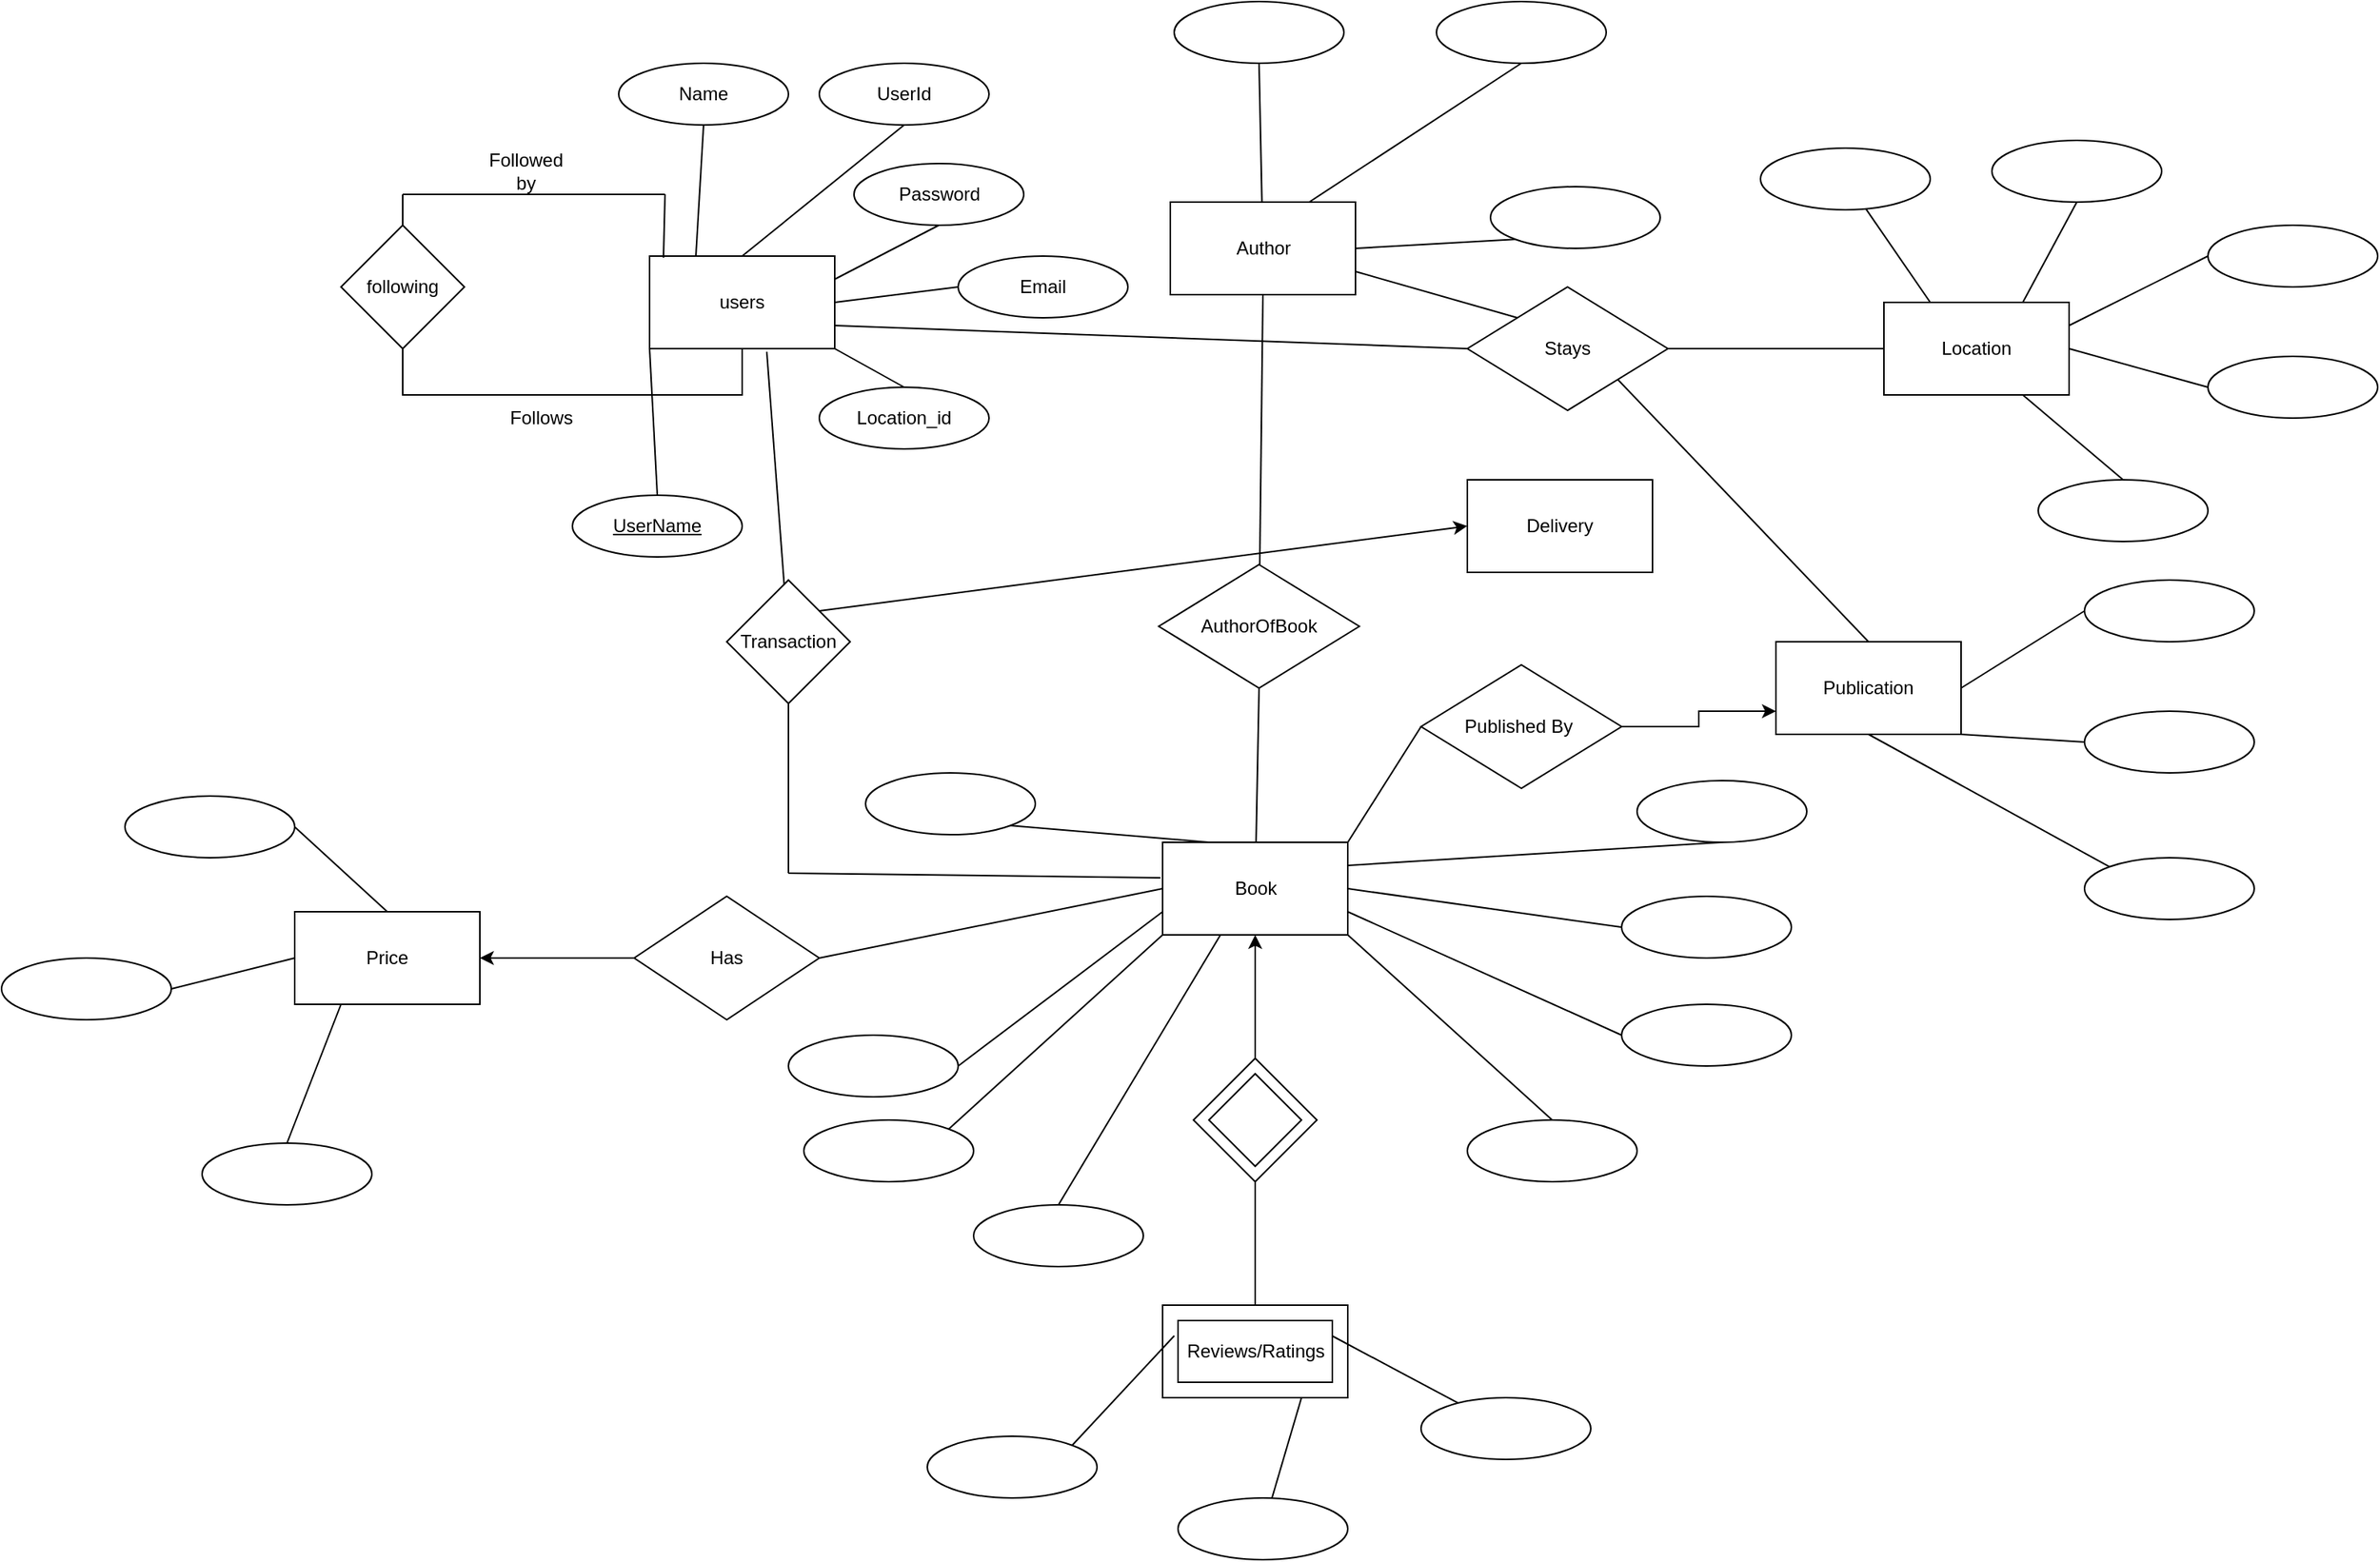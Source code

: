 <mxfile version="20.0.1" type="github">
  <diagram id="R2lEEEUBdFMjLlhIrx00" name="Page-1">
    <mxGraphModel dx="3690" dy="1287" grid="1" gridSize="10" guides="1" tooltips="1" connect="1" arrows="1" fold="1" page="1" pageScale="1" pageWidth="850" pageHeight="1100" math="0" shadow="0" extFonts="Permanent Marker^https://fonts.googleapis.com/css?family=Permanent+Marker">
      <root>
        <mxCell id="0" />
        <mxCell id="1" parent="0" />
        <mxCell id="627nwjCK-Lk3CUR_q3PW-1" value="Book" style="rounded=0;whiteSpace=wrap;html=1;" parent="1" vertex="1">
          <mxGeometry x="-67.5" y="595" width="120" height="60" as="geometry" />
        </mxCell>
        <mxCell id="627nwjCK-Lk3CUR_q3PW-2" value="Publication" style="rounded=0;whiteSpace=wrap;html=1;" parent="1" vertex="1">
          <mxGeometry x="330" y="465" width="120" height="60" as="geometry" />
        </mxCell>
        <mxCell id="CtvvaNPGMJ7My_9c88Tm-3" value="users" style="rounded=0;whiteSpace=wrap;html=1;" parent="1" vertex="1">
          <mxGeometry x="-400" y="215" width="120" height="60" as="geometry" />
        </mxCell>
        <mxCell id="CtvvaNPGMJ7My_9c88Tm-4" value="Author" style="rounded=0;whiteSpace=wrap;html=1;" parent="1" vertex="1">
          <mxGeometry x="-62.5" y="180" width="120" height="60" as="geometry" />
        </mxCell>
        <mxCell id="CtvvaNPGMJ7My_9c88Tm-5" value="Delivery" style="rounded=0;whiteSpace=wrap;html=1;" parent="1" vertex="1">
          <mxGeometry x="130" y="360" width="120" height="60" as="geometry" />
        </mxCell>
        <mxCell id="CtvvaNPGMJ7My_9c88Tm-10" value="AuthorOfBook" style="rhombus;whiteSpace=wrap;html=1;" parent="1" vertex="1">
          <mxGeometry x="-70" y="415" width="130" height="80" as="geometry" />
        </mxCell>
        <mxCell id="CtvvaNPGMJ7My_9c88Tm-11" value="" style="endArrow=none;html=1;rounded=0;entryX=0.5;entryY=1;entryDx=0;entryDy=0;" parent="1" source="CtvvaNPGMJ7My_9c88Tm-10" target="CtvvaNPGMJ7My_9c88Tm-4" edge="1">
          <mxGeometry width="50" height="50" relative="1" as="geometry">
            <mxPoint x="-70" y="435" as="sourcePoint" />
            <mxPoint x="-20" y="385" as="targetPoint" />
          </mxGeometry>
        </mxCell>
        <mxCell id="CtvvaNPGMJ7My_9c88Tm-14" value="" style="endArrow=none;html=1;rounded=0;exitX=0.5;exitY=1;exitDx=0;exitDy=0;" parent="1" source="CtvvaNPGMJ7My_9c88Tm-10" target="627nwjCK-Lk3CUR_q3PW-1" edge="1">
          <mxGeometry width="50" height="50" relative="1" as="geometry">
            <mxPoint x="-70" y="435" as="sourcePoint" />
            <mxPoint x="-20" y="385" as="targetPoint" />
          </mxGeometry>
        </mxCell>
        <mxCell id="CtvvaNPGMJ7My_9c88Tm-15" value="following" style="rhombus;whiteSpace=wrap;html=1;" parent="1" vertex="1">
          <mxGeometry x="-600" y="195" width="80" height="80" as="geometry" />
        </mxCell>
        <mxCell id="CtvvaNPGMJ7My_9c88Tm-16" value="" style="endArrow=none;html=1;rounded=0;exitX=0.5;exitY=1;exitDx=0;exitDy=0;" parent="1" source="CtvvaNPGMJ7My_9c88Tm-3" target="CtvvaNPGMJ7My_9c88Tm-15" edge="1">
          <mxGeometry width="50" height="50" relative="1" as="geometry">
            <mxPoint x="-260" y="225" as="sourcePoint" />
            <mxPoint x="-630" y="305" as="targetPoint" />
            <Array as="points">
              <mxPoint x="-340" y="305" />
              <mxPoint x="-560" y="305" />
            </Array>
          </mxGeometry>
        </mxCell>
        <mxCell id="CtvvaNPGMJ7My_9c88Tm-17" value="" style="endArrow=none;html=1;rounded=0;" parent="1" edge="1">
          <mxGeometry width="50" height="50" relative="1" as="geometry">
            <mxPoint x="-560" y="175" as="sourcePoint" />
            <mxPoint x="-390" y="175" as="targetPoint" />
          </mxGeometry>
        </mxCell>
        <mxCell id="CtvvaNPGMJ7My_9c88Tm-18" value="" style="endArrow=none;html=1;rounded=0;exitX=0.075;exitY=0.017;exitDx=0;exitDy=0;exitPerimeter=0;" parent="1" source="CtvvaNPGMJ7My_9c88Tm-3" edge="1">
          <mxGeometry width="50" height="50" relative="1" as="geometry">
            <mxPoint x="-390" y="205" as="sourcePoint" />
            <mxPoint x="-390" y="175" as="targetPoint" />
          </mxGeometry>
        </mxCell>
        <mxCell id="CtvvaNPGMJ7My_9c88Tm-19" value="" style="endArrow=none;html=1;rounded=0;" parent="1" source="CtvvaNPGMJ7My_9c88Tm-15" edge="1">
          <mxGeometry width="50" height="50" relative="1" as="geometry">
            <mxPoint x="-280" y="195" as="sourcePoint" />
            <mxPoint x="-560" y="175" as="targetPoint" />
          </mxGeometry>
        </mxCell>
        <mxCell id="CtvvaNPGMJ7My_9c88Tm-20" value="Follows" style="text;html=1;strokeColor=none;fillColor=none;align=center;verticalAlign=middle;whiteSpace=wrap;rounded=0;" parent="1" vertex="1">
          <mxGeometry x="-500" y="305" width="60" height="30" as="geometry" />
        </mxCell>
        <mxCell id="CtvvaNPGMJ7My_9c88Tm-21" value="Followed by" style="text;html=1;strokeColor=none;fillColor=none;align=center;verticalAlign=middle;whiteSpace=wrap;rounded=0;" parent="1" vertex="1">
          <mxGeometry x="-510" y="145" width="60" height="30" as="geometry" />
        </mxCell>
        <mxCell id="CtvvaNPGMJ7My_9c88Tm-22" value="Transaction" style="rhombus;whiteSpace=wrap;html=1;" parent="1" vertex="1">
          <mxGeometry x="-350" y="425" width="80" height="80" as="geometry" />
        </mxCell>
        <mxCell id="CtvvaNPGMJ7My_9c88Tm-23" value="" style="endArrow=none;html=1;rounded=0;exitX=0.633;exitY=1.033;exitDx=0;exitDy=0;exitPerimeter=0;" parent="1" source="CtvvaNPGMJ7My_9c88Tm-3" target="CtvvaNPGMJ7My_9c88Tm-22" edge="1">
          <mxGeometry width="50" height="50" relative="1" as="geometry">
            <mxPoint x="-80" y="485" as="sourcePoint" />
            <mxPoint x="-30" y="435" as="targetPoint" />
          </mxGeometry>
        </mxCell>
        <mxCell id="CtvvaNPGMJ7My_9c88Tm-24" value="" style="endArrow=none;html=1;rounded=0;exitX=0.5;exitY=1;exitDx=0;exitDy=0;" parent="1" source="CtvvaNPGMJ7My_9c88Tm-22" edge="1">
          <mxGeometry width="50" height="50" relative="1" as="geometry">
            <mxPoint x="-80" y="485" as="sourcePoint" />
            <mxPoint x="-310" y="615" as="targetPoint" />
          </mxGeometry>
        </mxCell>
        <mxCell id="CtvvaNPGMJ7My_9c88Tm-25" value="" style="endArrow=none;html=1;rounded=0;entryX=-0.012;entryY=0.383;entryDx=0;entryDy=0;entryPerimeter=0;" parent="1" target="627nwjCK-Lk3CUR_q3PW-1" edge="1">
          <mxGeometry width="50" height="50" relative="1" as="geometry">
            <mxPoint x="-310" y="615" as="sourcePoint" />
            <mxPoint x="-30" y="435" as="targetPoint" />
          </mxGeometry>
        </mxCell>
        <mxCell id="CtvvaNPGMJ7My_9c88Tm-26" value="" style="endArrow=classic;html=1;rounded=0;entryX=0;entryY=0.5;entryDx=0;entryDy=0;exitX=1;exitY=0;exitDx=0;exitDy=0;" parent="1" source="CtvvaNPGMJ7My_9c88Tm-22" target="CtvvaNPGMJ7My_9c88Tm-5" edge="1">
          <mxGeometry width="50" height="50" relative="1" as="geometry">
            <mxPoint y="495" as="sourcePoint" />
            <mxPoint x="50" y="445" as="targetPoint" />
          </mxGeometry>
        </mxCell>
        <mxCell id="CtvvaNPGMJ7My_9c88Tm-30" value="" style="group" parent="1" vertex="1" connectable="0">
          <mxGeometry x="-67.5" y="895" width="120" height="60" as="geometry" />
        </mxCell>
        <mxCell id="CtvvaNPGMJ7My_9c88Tm-27" value="" style="rounded=0;whiteSpace=wrap;html=1;" parent="CtvvaNPGMJ7My_9c88Tm-30" vertex="1">
          <mxGeometry width="120" height="60" as="geometry" />
        </mxCell>
        <mxCell id="CtvvaNPGMJ7My_9c88Tm-29" value="Reviews/Ratings" style="rounded=0;whiteSpace=wrap;html=1;" parent="CtvvaNPGMJ7My_9c88Tm-30" vertex="1">
          <mxGeometry x="10" y="10" width="100" height="40" as="geometry" />
        </mxCell>
        <mxCell id="CtvvaNPGMJ7My_9c88Tm-32" value="" style="endArrow=none;html=1;rounded=0;exitX=0.5;exitY=1;exitDx=0;exitDy=0;entryX=0.5;entryY=0;entryDx=0;entryDy=0;" parent="1" source="CtvvaNPGMJ7My_9c88Tm-28" target="CtvvaNPGMJ7My_9c88Tm-27" edge="1">
          <mxGeometry width="50" height="50" relative="1" as="geometry">
            <mxPoint y="825" as="sourcePoint" />
            <mxPoint x="50" y="775" as="targetPoint" />
          </mxGeometry>
        </mxCell>
        <mxCell id="CtvvaNPGMJ7My_9c88Tm-34" value="" style="group" parent="1" vertex="1" connectable="0">
          <mxGeometry x="-47.5" y="735" width="80" height="80" as="geometry" />
        </mxCell>
        <mxCell id="CtvvaNPGMJ7My_9c88Tm-28" value="" style="rhombus;whiteSpace=wrap;html=1;" parent="CtvvaNPGMJ7My_9c88Tm-34" vertex="1">
          <mxGeometry width="80" height="80" as="geometry" />
        </mxCell>
        <mxCell id="CtvvaNPGMJ7My_9c88Tm-33" value="" style="rhombus;whiteSpace=wrap;html=1;" parent="CtvvaNPGMJ7My_9c88Tm-34" vertex="1">
          <mxGeometry x="10" y="10" width="60" height="60" as="geometry" />
        </mxCell>
        <mxCell id="CtvvaNPGMJ7My_9c88Tm-35" value="" style="endArrow=classic;html=1;rounded=0;entryX=0.5;entryY=1;entryDx=0;entryDy=0;exitX=0.5;exitY=0;exitDx=0;exitDy=0;" parent="1" source="CtvvaNPGMJ7My_9c88Tm-28" target="627nwjCK-Lk3CUR_q3PW-1" edge="1">
          <mxGeometry width="50" height="50" relative="1" as="geometry">
            <mxPoint x="-70" y="725" as="sourcePoint" />
            <mxPoint x="-30" y="755" as="targetPoint" />
          </mxGeometry>
        </mxCell>
        <mxCell id="RWPysZZRdbQjG4ovfCux-2" value="" style="ellipse;whiteSpace=wrap;html=1;" vertex="1" parent="1">
          <mxGeometry x="530" y="605" width="110" height="40" as="geometry" />
        </mxCell>
        <mxCell id="RWPysZZRdbQjG4ovfCux-3" value="" style="ellipse;whiteSpace=wrap;html=1;" vertex="1" parent="1">
          <mxGeometry x="530" y="510" width="110" height="40" as="geometry" />
        </mxCell>
        <mxCell id="RWPysZZRdbQjG4ovfCux-4" value="" style="ellipse;whiteSpace=wrap;html=1;" vertex="1" parent="1">
          <mxGeometry x="530" y="425" width="110" height="40" as="geometry" />
        </mxCell>
        <mxCell id="RWPysZZRdbQjG4ovfCux-6" value="" style="ellipse;whiteSpace=wrap;html=1;" vertex="1" parent="1">
          <mxGeometry x="240" y="555" width="110" height="40" as="geometry" />
        </mxCell>
        <mxCell id="RWPysZZRdbQjG4ovfCux-7" value="" style="ellipse;whiteSpace=wrap;html=1;" vertex="1" parent="1">
          <mxGeometry x="-260" y="550" width="110" height="40" as="geometry" />
        </mxCell>
        <mxCell id="RWPysZZRdbQjG4ovfCux-8" value="" style="ellipse;whiteSpace=wrap;html=1;" vertex="1" parent="1">
          <mxGeometry x="-300" y="775" width="110" height="40" as="geometry" />
        </mxCell>
        <mxCell id="RWPysZZRdbQjG4ovfCux-9" value="" style="ellipse;whiteSpace=wrap;html=1;" vertex="1" parent="1">
          <mxGeometry x="230" y="700" width="110" height="40" as="geometry" />
        </mxCell>
        <mxCell id="RWPysZZRdbQjG4ovfCux-10" value="" style="ellipse;whiteSpace=wrap;html=1;" vertex="1" parent="1">
          <mxGeometry x="-310" y="720" width="110" height="40" as="geometry" />
        </mxCell>
        <mxCell id="RWPysZZRdbQjG4ovfCux-11" value="" style="ellipse;whiteSpace=wrap;html=1;" vertex="1" parent="1">
          <mxGeometry x="-190" y="830" width="110" height="40" as="geometry" />
        </mxCell>
        <mxCell id="RWPysZZRdbQjG4ovfCux-12" value="" style="ellipse;whiteSpace=wrap;html=1;" vertex="1" parent="1">
          <mxGeometry x="230" y="630" width="110" height="40" as="geometry" />
        </mxCell>
        <mxCell id="RWPysZZRdbQjG4ovfCux-13" value="" style="ellipse;whiteSpace=wrap;html=1;" vertex="1" parent="1">
          <mxGeometry x="130" y="775" width="110" height="40" as="geometry" />
        </mxCell>
        <mxCell id="RWPysZZRdbQjG4ovfCux-18" value="" style="endArrow=none;html=1;rounded=0;exitX=1;exitY=1;exitDx=0;exitDy=0;entryX=0;entryY=0.5;entryDx=0;entryDy=0;" edge="1" parent="1" source="627nwjCK-Lk3CUR_q3PW-2" target="RWPysZZRdbQjG4ovfCux-3">
          <mxGeometry width="50" height="50" relative="1" as="geometry">
            <mxPoint x="360" y="535" as="sourcePoint" />
            <mxPoint x="410" y="485" as="targetPoint" />
          </mxGeometry>
        </mxCell>
        <mxCell id="RWPysZZRdbQjG4ovfCux-19" value="" style="endArrow=none;html=1;rounded=0;exitX=1;exitY=0.5;exitDx=0;exitDy=0;entryX=0;entryY=0.5;entryDx=0;entryDy=0;" edge="1" parent="1" source="627nwjCK-Lk3CUR_q3PW-2" target="RWPysZZRdbQjG4ovfCux-4">
          <mxGeometry width="50" height="50" relative="1" as="geometry">
            <mxPoint x="330" y="465" as="sourcePoint" />
            <mxPoint x="380" y="415" as="targetPoint" />
          </mxGeometry>
        </mxCell>
        <mxCell id="RWPysZZRdbQjG4ovfCux-20" value="" style="endArrow=none;html=1;rounded=0;exitX=1;exitY=0.25;exitDx=0;exitDy=0;entryX=0.5;entryY=1;entryDx=0;entryDy=0;" edge="1" parent="1" source="627nwjCK-Lk3CUR_q3PW-1" target="RWPysZZRdbQjG4ovfCux-6">
          <mxGeometry width="50" height="50" relative="1" as="geometry">
            <mxPoint x="20" y="605" as="sourcePoint" />
            <mxPoint x="70" y="555" as="targetPoint" />
          </mxGeometry>
        </mxCell>
        <mxCell id="RWPysZZRdbQjG4ovfCux-21" value="" style="endArrow=none;html=1;rounded=0;entryX=0;entryY=0.5;entryDx=0;entryDy=0;exitX=1;exitY=0.75;exitDx=0;exitDy=0;" edge="1" parent="1" source="627nwjCK-Lk3CUR_q3PW-1" target="RWPysZZRdbQjG4ovfCux-9">
          <mxGeometry width="50" height="50" relative="1" as="geometry">
            <mxPoint x="100" y="695" as="sourcePoint" />
            <mxPoint x="150" y="645" as="targetPoint" />
          </mxGeometry>
        </mxCell>
        <mxCell id="RWPysZZRdbQjG4ovfCux-22" value="" style="endArrow=none;html=1;rounded=0;exitX=1;exitY=0.5;exitDx=0;exitDy=0;entryX=0;entryY=0.5;entryDx=0;entryDy=0;" edge="1" parent="1" source="627nwjCK-Lk3CUR_q3PW-1" target="RWPysZZRdbQjG4ovfCux-12">
          <mxGeometry width="50" height="50" relative="1" as="geometry">
            <mxPoint x="80" y="640" as="sourcePoint" />
            <mxPoint x="130" y="590" as="targetPoint" />
          </mxGeometry>
        </mxCell>
        <mxCell id="RWPysZZRdbQjG4ovfCux-23" value="" style="endArrow=none;html=1;rounded=0;exitX=0.5;exitY=0;exitDx=0;exitDy=0;entryX=1;entryY=1;entryDx=0;entryDy=0;" edge="1" parent="1" source="RWPysZZRdbQjG4ovfCux-13" target="627nwjCK-Lk3CUR_q3PW-1">
          <mxGeometry width="50" height="50" relative="1" as="geometry">
            <mxPoint x="70" y="715" as="sourcePoint" />
            <mxPoint x="120" y="665" as="targetPoint" />
          </mxGeometry>
        </mxCell>
        <mxCell id="RWPysZZRdbQjG4ovfCux-24" value="" style="endArrow=none;html=1;rounded=0;entryX=0.25;entryY=0;entryDx=0;entryDy=0;exitX=1;exitY=1;exitDx=0;exitDy=0;" edge="1" parent="1" source="RWPysZZRdbQjG4ovfCux-7" target="627nwjCK-Lk3CUR_q3PW-1">
          <mxGeometry width="50" height="50" relative="1" as="geometry">
            <mxPoint x="-130" y="560" as="sourcePoint" />
            <mxPoint x="-67.5" y="530" as="targetPoint" />
          </mxGeometry>
        </mxCell>
        <mxCell id="RWPysZZRdbQjG4ovfCux-25" value="" style="endArrow=none;html=1;rounded=0;entryX=0;entryY=1;entryDx=0;entryDy=0;exitX=1;exitY=0;exitDx=0;exitDy=0;" edge="1" parent="1" source="RWPysZZRdbQjG4ovfCux-8" target="627nwjCK-Lk3CUR_q3PW-1">
          <mxGeometry width="50" height="50" relative="1" as="geometry">
            <mxPoint x="-207.5" y="720" as="sourcePoint" />
            <mxPoint x="-157.5" y="670" as="targetPoint" />
          </mxGeometry>
        </mxCell>
        <mxCell id="RWPysZZRdbQjG4ovfCux-26" value="" style="endArrow=none;html=1;rounded=0;exitX=1;exitY=0.5;exitDx=0;exitDy=0;entryX=0;entryY=0.75;entryDx=0;entryDy=0;" edge="1" parent="1" source="RWPysZZRdbQjG4ovfCux-10" target="627nwjCK-Lk3CUR_q3PW-1">
          <mxGeometry width="50" height="50" relative="1" as="geometry">
            <mxPoint x="-150" y="705" as="sourcePoint" />
            <mxPoint x="-70" y="640" as="targetPoint" />
          </mxGeometry>
        </mxCell>
        <mxCell id="RWPysZZRdbQjG4ovfCux-27" value="" style="endArrow=none;html=1;rounded=0;exitX=0.5;exitY=0;exitDx=0;exitDy=0;" edge="1" parent="1" source="RWPysZZRdbQjG4ovfCux-11">
          <mxGeometry width="50" height="50" relative="1" as="geometry">
            <mxPoint x="-80" y="705" as="sourcePoint" />
            <mxPoint x="-30" y="655" as="targetPoint" />
          </mxGeometry>
        </mxCell>
        <mxCell id="RWPysZZRdbQjG4ovfCux-28" value="" style="endArrow=none;html=1;rounded=0;entryX=0.5;entryY=1;entryDx=0;entryDy=0;exitX=0;exitY=0;exitDx=0;exitDy=0;" edge="1" parent="1" source="RWPysZZRdbQjG4ovfCux-2" target="627nwjCK-Lk3CUR_q3PW-2">
          <mxGeometry width="50" height="50" relative="1" as="geometry">
            <mxPoint x="20" y="620" as="sourcePoint" />
            <mxPoint x="70" y="570" as="targetPoint" />
          </mxGeometry>
        </mxCell>
        <mxCell id="RWPysZZRdbQjG4ovfCux-29" value="" style="ellipse;whiteSpace=wrap;html=1;" vertex="1" parent="1">
          <mxGeometry x="145" y="170" width="110" height="40" as="geometry" />
        </mxCell>
        <mxCell id="RWPysZZRdbQjG4ovfCux-30" value="Email" style="ellipse;whiteSpace=wrap;html=1;" vertex="1" parent="1">
          <mxGeometry x="-200" y="215" width="110" height="40" as="geometry" />
        </mxCell>
        <mxCell id="RWPysZZRdbQjG4ovfCux-31" value="" style="ellipse;whiteSpace=wrap;html=1;" vertex="1" parent="1">
          <mxGeometry x="-60" y="50" width="110" height="40" as="geometry" />
        </mxCell>
        <mxCell id="RWPysZZRdbQjG4ovfCux-32" value="" style="ellipse;whiteSpace=wrap;html=1;" vertex="1" parent="1">
          <mxGeometry x="110" y="50" width="110" height="40" as="geometry" />
        </mxCell>
        <mxCell id="RWPysZZRdbQjG4ovfCux-33" value="&lt;u&gt;UserName&lt;/u&gt;" style="ellipse;whiteSpace=wrap;html=1;" vertex="1" parent="1">
          <mxGeometry x="-450" y="370" width="110" height="40" as="geometry" />
        </mxCell>
        <mxCell id="RWPysZZRdbQjG4ovfCux-35" value="Location_id" style="ellipse;whiteSpace=wrap;html=1;" vertex="1" parent="1">
          <mxGeometry x="-290" y="300" width="110" height="40" as="geometry" />
        </mxCell>
        <mxCell id="RWPysZZRdbQjG4ovfCux-36" value="Password" style="ellipse;whiteSpace=wrap;html=1;" vertex="1" parent="1">
          <mxGeometry x="-267.5" y="155" width="110" height="40" as="geometry" />
        </mxCell>
        <mxCell id="RWPysZZRdbQjG4ovfCux-37" value="Name" style="ellipse;whiteSpace=wrap;html=1;" vertex="1" parent="1">
          <mxGeometry x="-420" y="90" width="110" height="40" as="geometry" />
        </mxCell>
        <mxCell id="RWPysZZRdbQjG4ovfCux-38" value="UserId" style="ellipse;whiteSpace=wrap;html=1;" vertex="1" parent="1">
          <mxGeometry x="-290" y="90" width="110" height="40" as="geometry" />
        </mxCell>
        <mxCell id="RWPysZZRdbQjG4ovfCux-47" value="" style="endArrow=none;html=1;rounded=0;exitX=0.5;exitY=0;exitDx=0;exitDy=0;entryX=0;entryY=1;entryDx=0;entryDy=0;" edge="1" parent="1" source="RWPysZZRdbQjG4ovfCux-33" target="CtvvaNPGMJ7My_9c88Tm-3">
          <mxGeometry width="50" height="50" relative="1" as="geometry">
            <mxPoint x="-615" y="295" as="sourcePoint" />
            <mxPoint x="-455" y="275" as="targetPoint" />
          </mxGeometry>
        </mxCell>
        <mxCell id="RWPysZZRdbQjG4ovfCux-48" value="" style="endArrow=none;html=1;rounded=0;exitX=1;exitY=0.25;exitDx=0;exitDy=0;entryX=0.5;entryY=1;entryDx=0;entryDy=0;" edge="1" parent="1" source="CtvvaNPGMJ7My_9c88Tm-3" target="RWPysZZRdbQjG4ovfCux-36">
          <mxGeometry width="50" height="50" relative="1" as="geometry">
            <mxPoint x="-350" y="230" as="sourcePoint" />
            <mxPoint x="-190" y="210" as="targetPoint" />
          </mxGeometry>
        </mxCell>
        <mxCell id="RWPysZZRdbQjG4ovfCux-49" value="" style="endArrow=none;html=1;rounded=0;exitX=1;exitY=1;exitDx=0;exitDy=0;entryX=0.5;entryY=0;entryDx=0;entryDy=0;" edge="1" parent="1" source="CtvvaNPGMJ7My_9c88Tm-3" target="RWPysZZRdbQjG4ovfCux-35">
          <mxGeometry width="50" height="50" relative="1" as="geometry">
            <mxPoint x="-290" y="295" as="sourcePoint" />
            <mxPoint x="-130" y="275" as="targetPoint" />
          </mxGeometry>
        </mxCell>
        <mxCell id="RWPysZZRdbQjG4ovfCux-50" value="" style="endArrow=none;html=1;rounded=0;exitX=1;exitY=0.5;exitDx=0;exitDy=0;entryX=0;entryY=0.5;entryDx=0;entryDy=0;" edge="1" parent="1" source="CtvvaNPGMJ7My_9c88Tm-3" target="RWPysZZRdbQjG4ovfCux-30">
          <mxGeometry width="50" height="50" relative="1" as="geometry">
            <mxPoint x="-315" y="255" as="sourcePoint" />
            <mxPoint x="-155" y="235" as="targetPoint" />
          </mxGeometry>
        </mxCell>
        <mxCell id="RWPysZZRdbQjG4ovfCux-51" value="" style="endArrow=none;html=1;rounded=0;exitX=0.5;exitY=0;exitDx=0;exitDy=0;entryX=0.5;entryY=1;entryDx=0;entryDy=0;" edge="1" parent="1" source="CtvvaNPGMJ7My_9c88Tm-3" target="RWPysZZRdbQjG4ovfCux-38">
          <mxGeometry width="50" height="50" relative="1" as="geometry">
            <mxPoint x="-390" y="165" as="sourcePoint" />
            <mxPoint x="-230" y="145" as="targetPoint" />
          </mxGeometry>
        </mxCell>
        <mxCell id="RWPysZZRdbQjG4ovfCux-53" value="" style="endArrow=none;html=1;rounded=0;exitX=0.5;exitY=1;exitDx=0;exitDy=0;entryX=0.25;entryY=0;entryDx=0;entryDy=0;" edge="1" parent="1" source="RWPysZZRdbQjG4ovfCux-37" target="CtvvaNPGMJ7My_9c88Tm-3">
          <mxGeometry width="50" height="50" relative="1" as="geometry">
            <mxPoint x="-515" y="370" as="sourcePoint" />
            <mxPoint x="-380" y="280" as="targetPoint" />
          </mxGeometry>
        </mxCell>
        <mxCell id="RWPysZZRdbQjG4ovfCux-54" value="" style="endArrow=none;html=1;rounded=0;exitX=0.75;exitY=0;exitDx=0;exitDy=0;entryX=0.5;entryY=1;entryDx=0;entryDy=0;" edge="1" parent="1" source="CtvvaNPGMJ7My_9c88Tm-4" target="RWPysZZRdbQjG4ovfCux-32">
          <mxGeometry width="50" height="50" relative="1" as="geometry">
            <mxPoint x="-47.5" y="255" as="sourcePoint" />
            <mxPoint x="87.5" y="165" as="targetPoint" />
          </mxGeometry>
        </mxCell>
        <mxCell id="RWPysZZRdbQjG4ovfCux-56" value="" style="endArrow=none;html=1;rounded=0;exitX=1;exitY=0.5;exitDx=0;exitDy=0;entryX=0;entryY=1;entryDx=0;entryDy=0;" edge="1" parent="1" source="CtvvaNPGMJ7My_9c88Tm-4" target="RWPysZZRdbQjG4ovfCux-29">
          <mxGeometry width="50" height="50" relative="1" as="geometry">
            <mxPoint x="32.5" y="265" as="sourcePoint" />
            <mxPoint x="85" y="190" as="targetPoint" />
          </mxGeometry>
        </mxCell>
        <mxCell id="RWPysZZRdbQjG4ovfCux-57" value="" style="endArrow=none;html=1;rounded=0;entryX=0.5;entryY=1;entryDx=0;entryDy=0;" edge="1" parent="1" source="CtvvaNPGMJ7My_9c88Tm-4" target="RWPysZZRdbQjG4ovfCux-31">
          <mxGeometry width="50" height="50" relative="1" as="geometry">
            <mxPoint x="42.5" y="275" as="sourcePoint" />
            <mxPoint x="95" y="200" as="targetPoint" />
          </mxGeometry>
        </mxCell>
        <mxCell id="RWPysZZRdbQjG4ovfCux-58" value="Location" style="rounded=0;whiteSpace=wrap;html=1;" vertex="1" parent="1">
          <mxGeometry x="400" y="245" width="120" height="60" as="geometry" />
        </mxCell>
        <mxCell id="RWPysZZRdbQjG4ovfCux-59" value="" style="ellipse;whiteSpace=wrap;html=1;" vertex="1" parent="1">
          <mxGeometry x="500" y="360" width="110" height="40" as="geometry" />
        </mxCell>
        <mxCell id="RWPysZZRdbQjG4ovfCux-60" value="" style="ellipse;whiteSpace=wrap;html=1;" vertex="1" parent="1">
          <mxGeometry x="610" y="280" width="110" height="40" as="geometry" />
        </mxCell>
        <mxCell id="RWPysZZRdbQjG4ovfCux-61" value="" style="ellipse;whiteSpace=wrap;html=1;" vertex="1" parent="1">
          <mxGeometry x="610" y="195" width="110" height="40" as="geometry" />
        </mxCell>
        <mxCell id="RWPysZZRdbQjG4ovfCux-63" value="" style="ellipse;whiteSpace=wrap;html=1;" vertex="1" parent="1">
          <mxGeometry x="470" y="140" width="110" height="40" as="geometry" />
        </mxCell>
        <mxCell id="RWPysZZRdbQjG4ovfCux-65" value="" style="ellipse;whiteSpace=wrap;html=1;" vertex="1" parent="1">
          <mxGeometry x="320" y="145" width="110" height="40" as="geometry" />
        </mxCell>
        <mxCell id="RWPysZZRdbQjG4ovfCux-66" value="" style="endArrow=none;html=1;rounded=0;exitX=0.75;exitY=0;exitDx=0;exitDy=0;entryX=0.5;entryY=1;entryDx=0;entryDy=0;" edge="1" parent="1" source="RWPysZZRdbQjG4ovfCux-58" target="RWPysZZRdbQjG4ovfCux-63">
          <mxGeometry width="50" height="50" relative="1" as="geometry">
            <mxPoint x="450" y="230.73" as="sourcePoint" />
            <mxPoint x="503.968" y="195.001" as="targetPoint" />
          </mxGeometry>
        </mxCell>
        <mxCell id="RWPysZZRdbQjG4ovfCux-67" value="" style="endArrow=none;html=1;rounded=0;exitX=1;exitY=0.25;exitDx=0;exitDy=0;entryX=0;entryY=0.5;entryDx=0;entryDy=0;" edge="1" parent="1" source="RWPysZZRdbQjG4ovfCux-58" target="RWPysZZRdbQjG4ovfCux-61">
          <mxGeometry width="50" height="50" relative="1" as="geometry">
            <mxPoint x="545" y="310" as="sourcePoint" />
            <mxPoint x="580" y="245" as="targetPoint" />
          </mxGeometry>
        </mxCell>
        <mxCell id="RWPysZZRdbQjG4ovfCux-68" value="" style="endArrow=none;html=1;rounded=0;exitX=1;exitY=0.5;exitDx=0;exitDy=0;entryX=0;entryY=0.5;entryDx=0;entryDy=0;" edge="1" parent="1" source="RWPysZZRdbQjG4ovfCux-58" target="RWPysZZRdbQjG4ovfCux-60">
          <mxGeometry width="50" height="50" relative="1" as="geometry">
            <mxPoint x="510" y="265" as="sourcePoint" />
            <mxPoint x="545" y="200" as="targetPoint" />
          </mxGeometry>
        </mxCell>
        <mxCell id="RWPysZZRdbQjG4ovfCux-69" value="" style="endArrow=none;html=1;rounded=0;exitX=0.75;exitY=1;exitDx=0;exitDy=0;entryX=0.5;entryY=0;entryDx=0;entryDy=0;" edge="1" parent="1" source="RWPysZZRdbQjG4ovfCux-58" target="RWPysZZRdbQjG4ovfCux-59">
          <mxGeometry width="50" height="50" relative="1" as="geometry">
            <mxPoint x="490" y="325" as="sourcePoint" />
            <mxPoint x="580" y="350" as="targetPoint" />
          </mxGeometry>
        </mxCell>
        <mxCell id="RWPysZZRdbQjG4ovfCux-70" value="" style="endArrow=none;html=1;rounded=0;entryX=0.25;entryY=0;entryDx=0;entryDy=0;" edge="1" parent="1" source="RWPysZZRdbQjG4ovfCux-65" target="RWPysZZRdbQjG4ovfCux-58">
          <mxGeometry width="50" height="50" relative="1" as="geometry">
            <mxPoint x="540" y="295" as="sourcePoint" />
            <mxPoint x="630" y="320" as="targetPoint" />
          </mxGeometry>
        </mxCell>
        <mxCell id="RWPysZZRdbQjG4ovfCux-71" value="" style="ellipse;whiteSpace=wrap;html=1;" vertex="1" parent="1">
          <mxGeometry x="100" y="955" width="110" height="40" as="geometry" />
        </mxCell>
        <mxCell id="RWPysZZRdbQjG4ovfCux-72" value="" style="ellipse;whiteSpace=wrap;html=1;" vertex="1" parent="1">
          <mxGeometry x="-220" y="980" width="110" height="40" as="geometry" />
        </mxCell>
        <mxCell id="RWPysZZRdbQjG4ovfCux-73" value="" style="ellipse;whiteSpace=wrap;html=1;" vertex="1" parent="1">
          <mxGeometry x="-57.5" y="1020" width="110" height="40" as="geometry" />
        </mxCell>
        <mxCell id="RWPysZZRdbQjG4ovfCux-77" style="edgeStyle=orthogonalEdgeStyle;rounded=0;orthogonalLoop=1;jettySize=auto;html=1;exitX=0;exitY=0.5;exitDx=0;exitDy=0;entryX=0;entryY=0.75;entryDx=0;entryDy=0;" edge="1" parent="1" source="RWPysZZRdbQjG4ovfCux-75" target="627nwjCK-Lk3CUR_q3PW-2">
          <mxGeometry relative="1" as="geometry" />
        </mxCell>
        <mxCell id="RWPysZZRdbQjG4ovfCux-75" value="Published By&amp;nbsp;" style="rhombus;whiteSpace=wrap;html=1;direction=west;" vertex="1" parent="1">
          <mxGeometry x="100" y="480" width="130" height="80" as="geometry" />
        </mxCell>
        <mxCell id="RWPysZZRdbQjG4ovfCux-78" value="" style="endArrow=none;html=1;rounded=0;entryX=1;entryY=0.5;entryDx=0;entryDy=0;exitX=1;exitY=0;exitDx=0;exitDy=0;" edge="1" parent="1" source="627nwjCK-Lk3CUR_q3PW-1" target="RWPysZZRdbQjG4ovfCux-75">
          <mxGeometry width="50" height="50" relative="1" as="geometry">
            <mxPoint x="20" y="440" as="sourcePoint" />
            <mxPoint x="70" y="390" as="targetPoint" />
          </mxGeometry>
        </mxCell>
        <mxCell id="RWPysZZRdbQjG4ovfCux-79" value="" style="endArrow=none;html=1;rounded=0;entryX=1;entryY=0.25;entryDx=0;entryDy=0;" edge="1" parent="1" source="RWPysZZRdbQjG4ovfCux-71" target="CtvvaNPGMJ7My_9c88Tm-29">
          <mxGeometry width="50" height="50" relative="1" as="geometry">
            <mxPoint x="238.238" y="1057.869" as="sourcePoint" />
            <mxPoint x="60" y="920" as="targetPoint" />
          </mxGeometry>
        </mxCell>
        <mxCell id="RWPysZZRdbQjG4ovfCux-80" value="" style="endArrow=none;html=1;rounded=0;entryX=0.75;entryY=1;entryDx=0;entryDy=0;" edge="1" parent="1" source="RWPysZZRdbQjG4ovfCux-73" target="CtvvaNPGMJ7My_9c88Tm-27">
          <mxGeometry width="50" height="50" relative="1" as="geometry">
            <mxPoint x="71.611" y="995.002" as="sourcePoint" />
            <mxPoint x="-10" y="951.55" as="targetPoint" />
          </mxGeometry>
        </mxCell>
        <mxCell id="RWPysZZRdbQjG4ovfCux-81" value="" style="endArrow=none;html=1;rounded=0;entryX=0.063;entryY=0.331;entryDx=0;entryDy=0;entryPerimeter=0;exitX=1;exitY=0;exitDx=0;exitDy=0;" edge="1" parent="1" source="RWPysZZRdbQjG4ovfCux-72" target="CtvvaNPGMJ7My_9c88Tm-27">
          <mxGeometry width="50" height="50" relative="1" as="geometry">
            <mxPoint x="-99.996" y="979.997" as="sourcePoint" />
            <mxPoint x="-80.68" y="914.89" as="targetPoint" />
          </mxGeometry>
        </mxCell>
        <mxCell id="RWPysZZRdbQjG4ovfCux-82" value="Price" style="rounded=0;whiteSpace=wrap;html=1;" vertex="1" parent="1">
          <mxGeometry x="-630" y="640" width="120" height="60" as="geometry" />
        </mxCell>
        <mxCell id="RWPysZZRdbQjG4ovfCux-85" style="edgeStyle=orthogonalEdgeStyle;rounded=0;orthogonalLoop=1;jettySize=auto;html=1;entryX=1;entryY=0.5;entryDx=0;entryDy=0;" edge="1" parent="1" source="RWPysZZRdbQjG4ovfCux-84" target="RWPysZZRdbQjG4ovfCux-82">
          <mxGeometry relative="1" as="geometry" />
        </mxCell>
        <mxCell id="RWPysZZRdbQjG4ovfCux-84" value="Has" style="rhombus;whiteSpace=wrap;html=1;direction=west;" vertex="1" parent="1">
          <mxGeometry x="-410" y="630" width="120" height="80" as="geometry" />
        </mxCell>
        <mxCell id="RWPysZZRdbQjG4ovfCux-86" value="" style="endArrow=none;html=1;rounded=0;entryX=0;entryY=0.5;entryDx=0;entryDy=0;exitX=0;exitY=0.5;exitDx=0;exitDy=0;" edge="1" parent="1" source="RWPysZZRdbQjG4ovfCux-84" target="627nwjCK-Lk3CUR_q3PW-1">
          <mxGeometry width="50" height="50" relative="1" as="geometry">
            <mxPoint x="-156.468" y="594.271" as="sourcePoint" />
            <mxPoint x="-27.5" y="605" as="targetPoint" />
          </mxGeometry>
        </mxCell>
        <mxCell id="RWPysZZRdbQjG4ovfCux-87" value="" style="ellipse;whiteSpace=wrap;html=1;" vertex="1" parent="1">
          <mxGeometry x="-690" y="790" width="110" height="40" as="geometry" />
        </mxCell>
        <mxCell id="RWPysZZRdbQjG4ovfCux-88" value="" style="ellipse;whiteSpace=wrap;html=1;" vertex="1" parent="1">
          <mxGeometry x="-740" y="565" width="110" height="40" as="geometry" />
        </mxCell>
        <mxCell id="RWPysZZRdbQjG4ovfCux-89" value="" style="ellipse;whiteSpace=wrap;html=1;" vertex="1" parent="1">
          <mxGeometry x="-820" y="670" width="110" height="40" as="geometry" />
        </mxCell>
        <mxCell id="RWPysZZRdbQjG4ovfCux-90" value="" style="endArrow=none;html=1;rounded=0;entryX=0.5;entryY=0;entryDx=0;entryDy=0;exitX=1;exitY=0.5;exitDx=0;exitDy=0;" edge="1" parent="1" source="RWPysZZRdbQjG4ovfCux-88" target="RWPysZZRdbQjG4ovfCux-82">
          <mxGeometry width="50" height="50" relative="1" as="geometry">
            <mxPoint x="-619.998" y="594.271" as="sourcePoint" />
            <mxPoint x="-491.03" y="605" as="targetPoint" />
          </mxGeometry>
        </mxCell>
        <mxCell id="RWPysZZRdbQjG4ovfCux-91" value="" style="endArrow=none;html=1;rounded=0;entryX=0;entryY=0.5;entryDx=0;entryDy=0;exitX=1;exitY=0.5;exitDx=0;exitDy=0;exitPerimeter=0;" edge="1" parent="1" source="RWPysZZRdbQjG4ovfCux-89" target="RWPysZZRdbQjG4ovfCux-82">
          <mxGeometry width="50" height="50" relative="1" as="geometry">
            <mxPoint x="-710" y="680" as="sourcePoint" />
            <mxPoint x="-650" y="735" as="targetPoint" />
          </mxGeometry>
        </mxCell>
        <mxCell id="RWPysZZRdbQjG4ovfCux-92" value="" style="endArrow=none;html=1;rounded=0;entryX=0.5;entryY=0;entryDx=0;entryDy=0;exitX=0.25;exitY=1;exitDx=0;exitDy=0;" edge="1" parent="1" source="RWPysZZRdbQjG4ovfCux-82" target="RWPysZZRdbQjG4ovfCux-87">
          <mxGeometry width="50" height="50" relative="1" as="geometry">
            <mxPoint x="-630" y="730" as="sourcePoint" />
            <mxPoint x="-570" y="785" as="targetPoint" />
          </mxGeometry>
        </mxCell>
        <mxCell id="RWPysZZRdbQjG4ovfCux-98" style="edgeStyle=orthogonalEdgeStyle;rounded=0;orthogonalLoop=1;jettySize=auto;html=1;exitX=1;exitY=0.5;exitDx=0;exitDy=0;entryX=1;entryY=0.5;entryDx=0;entryDy=0;" edge="1" parent="1" source="RWPysZZRdbQjG4ovfCux-95" target="RWPysZZRdbQjG4ovfCux-95">
          <mxGeometry relative="1" as="geometry" />
        </mxCell>
        <mxCell id="RWPysZZRdbQjG4ovfCux-95" value="Stays" style="rhombus;whiteSpace=wrap;html=1;" vertex="1" parent="1">
          <mxGeometry x="130" y="235" width="130" height="80" as="geometry" />
        </mxCell>
        <mxCell id="RWPysZZRdbQjG4ovfCux-96" value="" style="endArrow=none;html=1;rounded=0;entryX=0;entryY=0.5;entryDx=0;entryDy=0;exitX=1;exitY=0.75;exitDx=0;exitDy=0;" edge="1" parent="1" source="CtvvaNPGMJ7My_9c88Tm-3" target="RWPysZZRdbQjG4ovfCux-95">
          <mxGeometry width="50" height="50" relative="1" as="geometry">
            <mxPoint x="20" y="470" as="sourcePoint" />
            <mxPoint x="70" y="420" as="targetPoint" />
          </mxGeometry>
        </mxCell>
        <mxCell id="RWPysZZRdbQjG4ovfCux-97" value="" style="endArrow=none;html=1;rounded=0;entryX=0;entryY=0;entryDx=0;entryDy=0;exitX=1;exitY=0.75;exitDx=0;exitDy=0;" edge="1" parent="1" source="CtvvaNPGMJ7My_9c88Tm-4" target="RWPysZZRdbQjG4ovfCux-95">
          <mxGeometry width="50" height="50" relative="1" as="geometry">
            <mxPoint x="-270" y="270" as="sourcePoint" />
            <mxPoint x="140" y="285" as="targetPoint" />
          </mxGeometry>
        </mxCell>
        <mxCell id="RWPysZZRdbQjG4ovfCux-99" value="" style="endArrow=none;html=1;rounded=0;entryX=0;entryY=0.5;entryDx=0;entryDy=0;exitX=1;exitY=0.5;exitDx=0;exitDy=0;" edge="1" parent="1" source="RWPysZZRdbQjG4ovfCux-95" target="RWPysZZRdbQjG4ovfCux-58">
          <mxGeometry width="50" height="50" relative="1" as="geometry">
            <mxPoint x="20" y="530" as="sourcePoint" />
            <mxPoint x="70" y="480" as="targetPoint" />
          </mxGeometry>
        </mxCell>
        <mxCell id="RWPysZZRdbQjG4ovfCux-100" value="" style="endArrow=none;html=1;rounded=0;entryX=0.5;entryY=0;entryDx=0;entryDy=0;exitX=1;exitY=1;exitDx=0;exitDy=0;" edge="1" parent="1" source="RWPysZZRdbQjG4ovfCux-95" target="627nwjCK-Lk3CUR_q3PW-2">
          <mxGeometry width="50" height="50" relative="1" as="geometry">
            <mxPoint x="20" y="530" as="sourcePoint" />
            <mxPoint x="70" y="480" as="targetPoint" />
          </mxGeometry>
        </mxCell>
      </root>
    </mxGraphModel>
  </diagram>
</mxfile>
